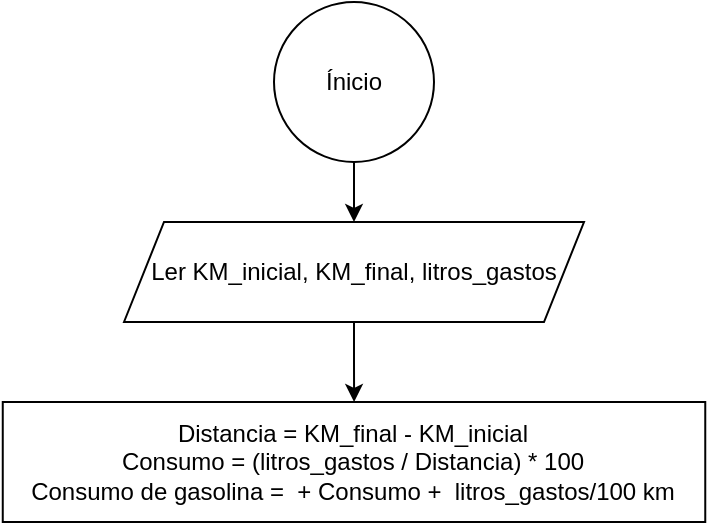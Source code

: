 <mxfile version="24.7.17">
  <diagram name="Página-1" id="Z4mrTOtNPYBhbMwCcj5X">
    <mxGraphModel dx="577" dy="327" grid="1" gridSize="10" guides="1" tooltips="1" connect="1" arrows="1" fold="1" page="1" pageScale="1" pageWidth="827" pageHeight="1169" math="0" shadow="0">
      <root>
        <mxCell id="0" />
        <mxCell id="1" parent="0" />
        <mxCell id="7dysvG6r1pBAgYWHEIjK-5" style="edgeStyle=orthogonalEdgeStyle;rounded=0;orthogonalLoop=1;jettySize=auto;html=1;entryX=0.5;entryY=0;entryDx=0;entryDy=0;" edge="1" parent="1" source="7dysvG6r1pBAgYWHEIjK-1" target="7dysvG6r1pBAgYWHEIjK-2">
          <mxGeometry relative="1" as="geometry" />
        </mxCell>
        <mxCell id="7dysvG6r1pBAgYWHEIjK-1" value="Ínicio" style="ellipse;whiteSpace=wrap;html=1;aspect=fixed;" vertex="1" parent="1">
          <mxGeometry x="360" y="80" width="80" height="80" as="geometry" />
        </mxCell>
        <mxCell id="7dysvG6r1pBAgYWHEIjK-6" style="edgeStyle=orthogonalEdgeStyle;rounded=0;orthogonalLoop=1;jettySize=auto;html=1;" edge="1" parent="1" source="7dysvG6r1pBAgYWHEIjK-2" target="7dysvG6r1pBAgYWHEIjK-3">
          <mxGeometry relative="1" as="geometry" />
        </mxCell>
        <mxCell id="7dysvG6r1pBAgYWHEIjK-2" value="Ler KM_inicial, KM_final, litros_gastos" style="shape=parallelogram;perimeter=parallelogramPerimeter;whiteSpace=wrap;html=1;fixedSize=1;" vertex="1" parent="1">
          <mxGeometry x="285" y="190" width="230" height="50" as="geometry" />
        </mxCell>
        <mxCell id="7dysvG6r1pBAgYWHEIjK-3" value="Distancia = KM_final - KM_inicial&lt;div&gt;Consumo = (litros_gastos / Distancia) * 100&lt;br&gt;&lt;/div&gt;&lt;div&gt;Consumo de gasolina =&amp;nbsp; + Consumo +&amp;nbsp; litros_gastos/100 km&lt;br&gt;&lt;/div&gt;" style="rounded=0;whiteSpace=wrap;html=1;" vertex="1" parent="1">
          <mxGeometry x="224.38" y="280" width="351.25" height="60" as="geometry" />
        </mxCell>
      </root>
    </mxGraphModel>
  </diagram>
</mxfile>
